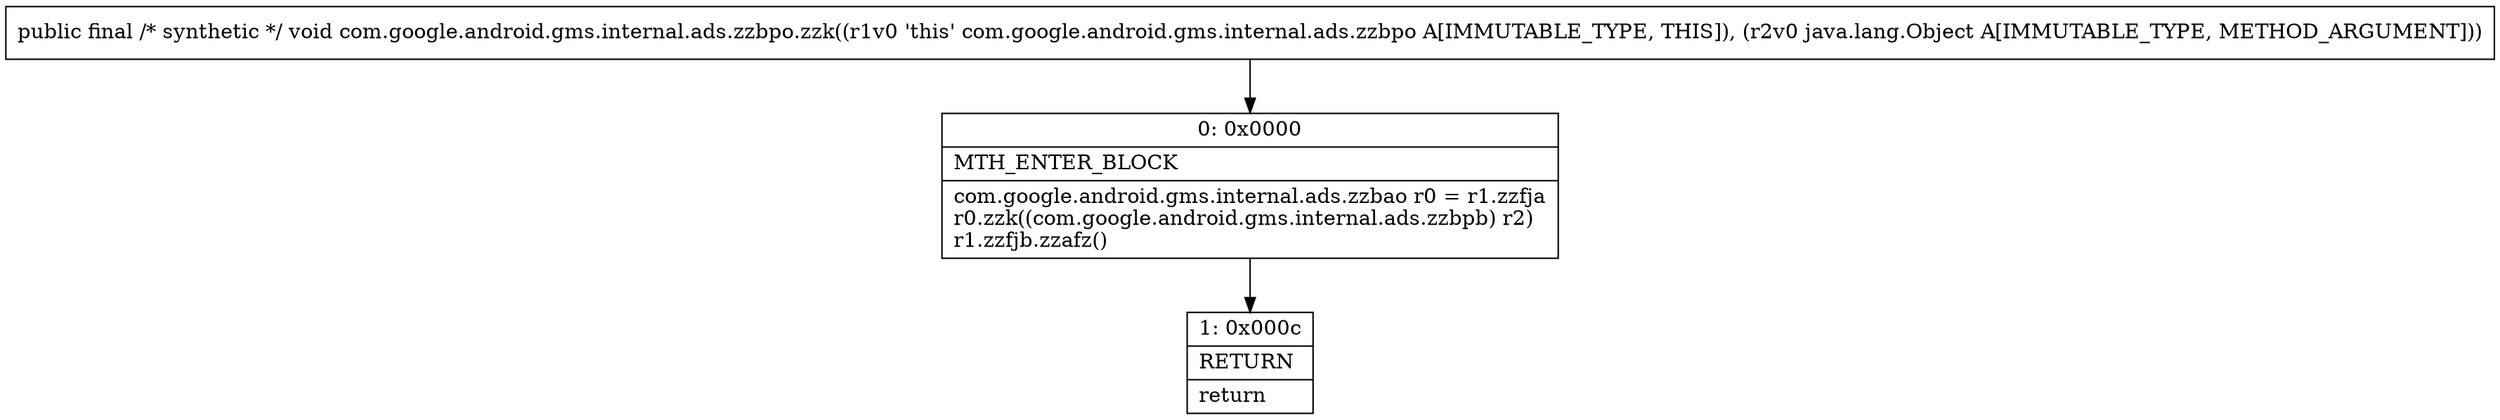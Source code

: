 digraph "CFG forcom.google.android.gms.internal.ads.zzbpo.zzk(Ljava\/lang\/Object;)V" {
Node_0 [shape=record,label="{0\:\ 0x0000|MTH_ENTER_BLOCK\l|com.google.android.gms.internal.ads.zzbao r0 = r1.zzfja\lr0.zzk((com.google.android.gms.internal.ads.zzbpb) r2)\lr1.zzfjb.zzafz()\l}"];
Node_1 [shape=record,label="{1\:\ 0x000c|RETURN\l|return\l}"];
MethodNode[shape=record,label="{public final \/* synthetic *\/ void com.google.android.gms.internal.ads.zzbpo.zzk((r1v0 'this' com.google.android.gms.internal.ads.zzbpo A[IMMUTABLE_TYPE, THIS]), (r2v0 java.lang.Object A[IMMUTABLE_TYPE, METHOD_ARGUMENT])) }"];
MethodNode -> Node_0;
Node_0 -> Node_1;
}

